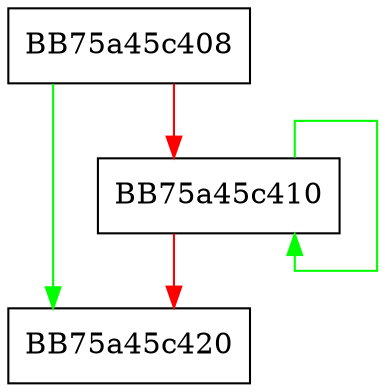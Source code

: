 digraph sqlite3PcacheDirtyList {
  node [shape="box"];
  graph [splines=ortho];
  BB75a45c408 -> BB75a45c420 [color="green"];
  BB75a45c408 -> BB75a45c410 [color="red"];
  BB75a45c410 -> BB75a45c410 [color="green"];
  BB75a45c410 -> BB75a45c420 [color="red"];
}